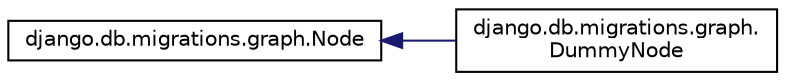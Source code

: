 digraph "Graphical Class Hierarchy"
{
 // LATEX_PDF_SIZE
  edge [fontname="Helvetica",fontsize="10",labelfontname="Helvetica",labelfontsize="10"];
  node [fontname="Helvetica",fontsize="10",shape=record];
  rankdir="LR";
  Node0 [label="django.db.migrations.graph.Node",height=0.2,width=0.4,color="black", fillcolor="white", style="filled",URL="$d9/dff/classdjango_1_1db_1_1migrations_1_1graph_1_1_node.html",tooltip=" "];
  Node0 -> Node1 [dir="back",color="midnightblue",fontsize="10",style="solid",fontname="Helvetica"];
  Node1 [label="django.db.migrations.graph.\lDummyNode",height=0.2,width=0.4,color="black", fillcolor="white", style="filled",URL="$db/d11/classdjango_1_1db_1_1migrations_1_1graph_1_1_dummy_node.html",tooltip=" "];
}
